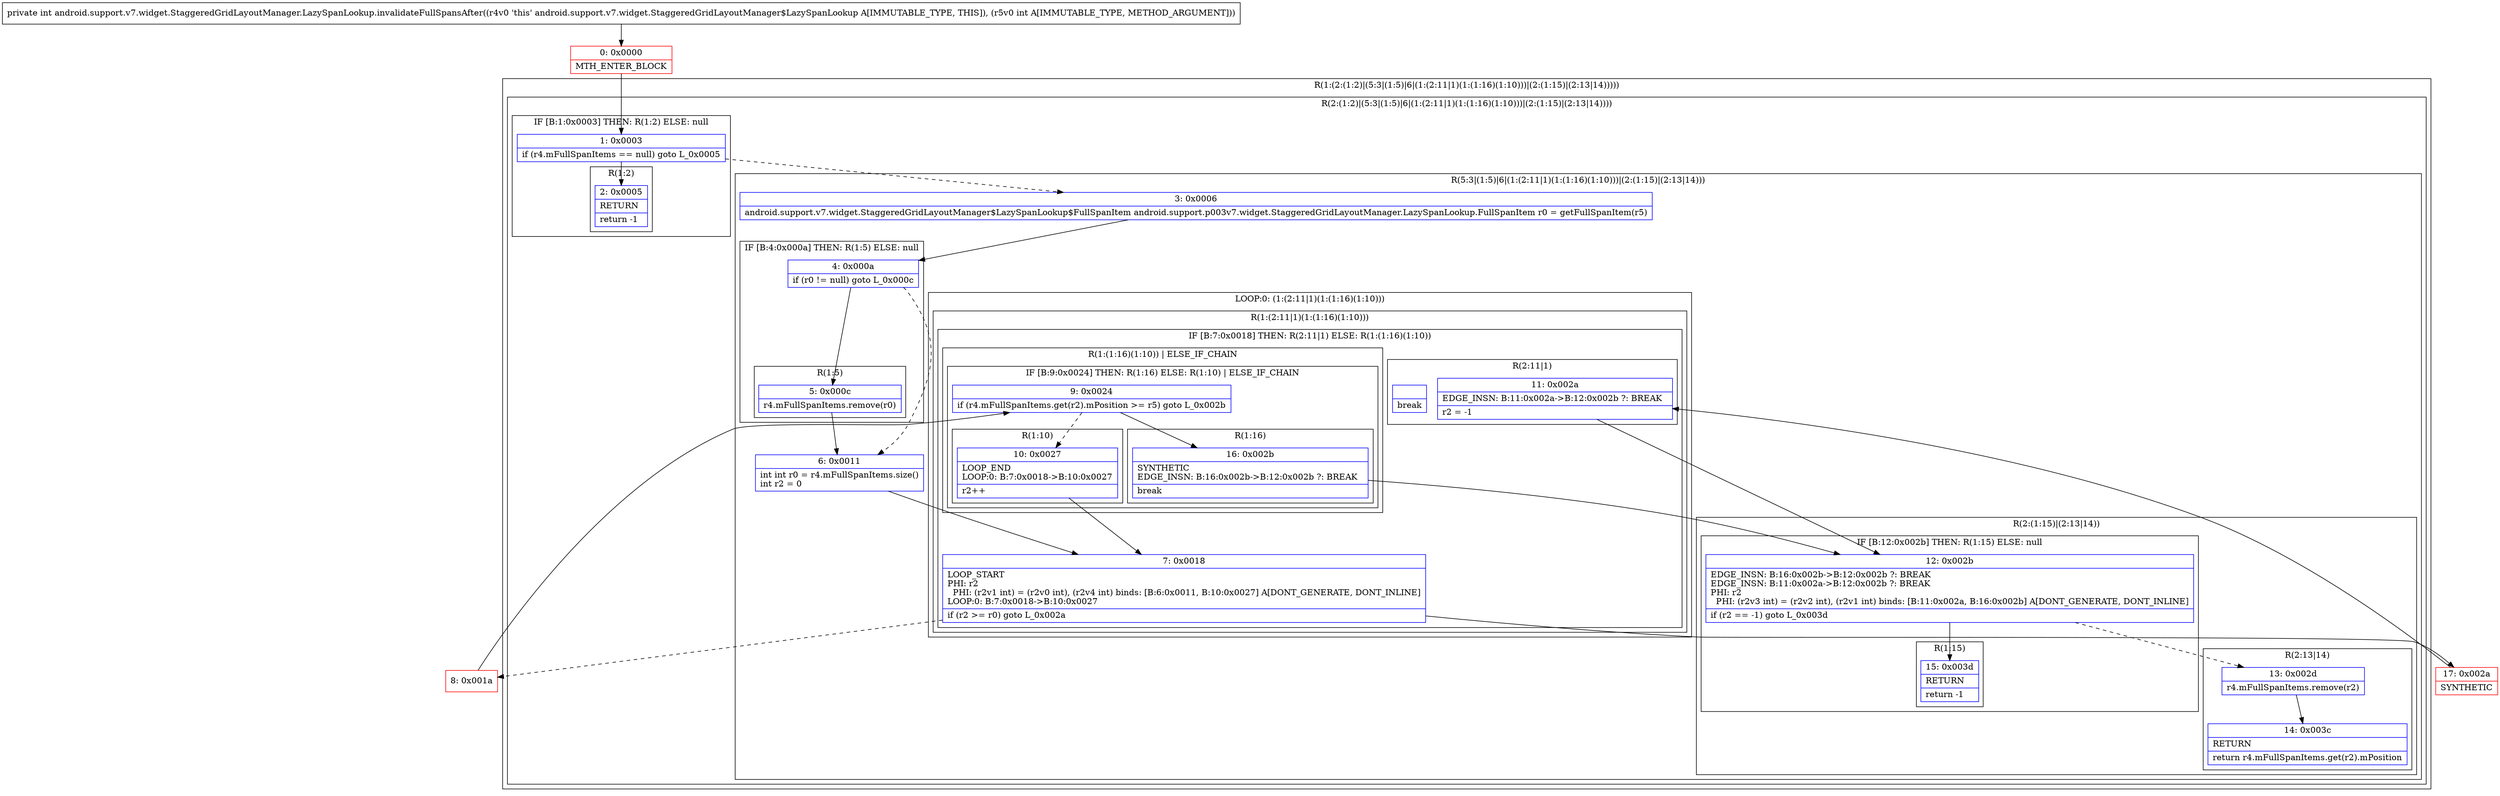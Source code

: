 digraph "CFG forandroid.support.v7.widget.StaggeredGridLayoutManager.LazySpanLookup.invalidateFullSpansAfter(I)I" {
subgraph cluster_Region_690116945 {
label = "R(1:(2:(1:2)|(5:3|(1:5)|6|(1:(2:11|1)(1:(1:16)(1:10)))|(2:(1:15)|(2:13|14)))))";
node [shape=record,color=blue];
subgraph cluster_Region_1142984202 {
label = "R(2:(1:2)|(5:3|(1:5)|6|(1:(2:11|1)(1:(1:16)(1:10)))|(2:(1:15)|(2:13|14))))";
node [shape=record,color=blue];
subgraph cluster_IfRegion_670664408 {
label = "IF [B:1:0x0003] THEN: R(1:2) ELSE: null";
node [shape=record,color=blue];
Node_1 [shape=record,label="{1\:\ 0x0003|if (r4.mFullSpanItems == null) goto L_0x0005\l}"];
subgraph cluster_Region_91937880 {
label = "R(1:2)";
node [shape=record,color=blue];
Node_2 [shape=record,label="{2\:\ 0x0005|RETURN\l|return \-1\l}"];
}
}
subgraph cluster_Region_1408861169 {
label = "R(5:3|(1:5)|6|(1:(2:11|1)(1:(1:16)(1:10)))|(2:(1:15)|(2:13|14)))";
node [shape=record,color=blue];
Node_3 [shape=record,label="{3\:\ 0x0006|android.support.v7.widget.StaggeredGridLayoutManager$LazySpanLookup$FullSpanItem android.support.p003v7.widget.StaggeredGridLayoutManager.LazySpanLookup.FullSpanItem r0 = getFullSpanItem(r5)\l}"];
subgraph cluster_IfRegion_1160284022 {
label = "IF [B:4:0x000a] THEN: R(1:5) ELSE: null";
node [shape=record,color=blue];
Node_4 [shape=record,label="{4\:\ 0x000a|if (r0 != null) goto L_0x000c\l}"];
subgraph cluster_Region_1566112133 {
label = "R(1:5)";
node [shape=record,color=blue];
Node_5 [shape=record,label="{5\:\ 0x000c|r4.mFullSpanItems.remove(r0)\l}"];
}
}
Node_6 [shape=record,label="{6\:\ 0x0011|int int r0 = r4.mFullSpanItems.size()\lint r2 = 0\l}"];
subgraph cluster_LoopRegion_1051321719 {
label = "LOOP:0: (1:(2:11|1)(1:(1:16)(1:10)))";
node [shape=record,color=blue];
subgraph cluster_Region_2117692534 {
label = "R(1:(2:11|1)(1:(1:16)(1:10)))";
node [shape=record,color=blue];
subgraph cluster_IfRegion_2124956467 {
label = "IF [B:7:0x0018] THEN: R(2:11|1) ELSE: R(1:(1:16)(1:10))";
node [shape=record,color=blue];
Node_7 [shape=record,label="{7\:\ 0x0018|LOOP_START\lPHI: r2 \l  PHI: (r2v1 int) = (r2v0 int), (r2v4 int) binds: [B:6:0x0011, B:10:0x0027] A[DONT_GENERATE, DONT_INLINE]\lLOOP:0: B:7:0x0018\-\>B:10:0x0027\l|if (r2 \>= r0) goto L_0x002a\l}"];
subgraph cluster_Region_1641132316 {
label = "R(2:11|1)";
node [shape=record,color=blue];
Node_11 [shape=record,label="{11\:\ 0x002a|EDGE_INSN: B:11:0x002a\-\>B:12:0x002b ?: BREAK  \l|r2 = \-1\l}"];
Node_InsnContainer_362674735 [shape=record,label="{|break\l}"];
}
subgraph cluster_Region_1188457688 {
label = "R(1:(1:16)(1:10)) | ELSE_IF_CHAIN\l";
node [shape=record,color=blue];
subgraph cluster_IfRegion_2051919915 {
label = "IF [B:9:0x0024] THEN: R(1:16) ELSE: R(1:10) | ELSE_IF_CHAIN\l";
node [shape=record,color=blue];
Node_9 [shape=record,label="{9\:\ 0x0024|if (r4.mFullSpanItems.get(r2).mPosition \>= r5) goto L_0x002b\l}"];
subgraph cluster_Region_925219624 {
label = "R(1:16)";
node [shape=record,color=blue];
Node_16 [shape=record,label="{16\:\ 0x002b|SYNTHETIC\lEDGE_INSN: B:16:0x002b\-\>B:12:0x002b ?: BREAK  \l|break\l}"];
}
subgraph cluster_Region_1623431527 {
label = "R(1:10)";
node [shape=record,color=blue];
Node_10 [shape=record,label="{10\:\ 0x0027|LOOP_END\lLOOP:0: B:7:0x0018\-\>B:10:0x0027\l|r2++\l}"];
}
}
}
}
}
}
subgraph cluster_Region_38419302 {
label = "R(2:(1:15)|(2:13|14))";
node [shape=record,color=blue];
subgraph cluster_IfRegion_1178645898 {
label = "IF [B:12:0x002b] THEN: R(1:15) ELSE: null";
node [shape=record,color=blue];
Node_12 [shape=record,label="{12\:\ 0x002b|EDGE_INSN: B:16:0x002b\-\>B:12:0x002b ?: BREAK  \lEDGE_INSN: B:11:0x002a\-\>B:12:0x002b ?: BREAK  \lPHI: r2 \l  PHI: (r2v3 int) = (r2v2 int), (r2v1 int) binds: [B:11:0x002a, B:16:0x002b] A[DONT_GENERATE, DONT_INLINE]\l|if (r2 == \-1) goto L_0x003d\l}"];
subgraph cluster_Region_2021455234 {
label = "R(1:15)";
node [shape=record,color=blue];
Node_15 [shape=record,label="{15\:\ 0x003d|RETURN\l|return \-1\l}"];
}
}
subgraph cluster_Region_720741647 {
label = "R(2:13|14)";
node [shape=record,color=blue];
Node_13 [shape=record,label="{13\:\ 0x002d|r4.mFullSpanItems.remove(r2)\l}"];
Node_14 [shape=record,label="{14\:\ 0x003c|RETURN\l|return r4.mFullSpanItems.get(r2).mPosition\l}"];
}
}
}
}
}
Node_0 [shape=record,color=red,label="{0\:\ 0x0000|MTH_ENTER_BLOCK\l}"];
Node_8 [shape=record,color=red,label="{8\:\ 0x001a}"];
Node_17 [shape=record,color=red,label="{17\:\ 0x002a|SYNTHETIC\l}"];
MethodNode[shape=record,label="{private int android.support.v7.widget.StaggeredGridLayoutManager.LazySpanLookup.invalidateFullSpansAfter((r4v0 'this' android.support.v7.widget.StaggeredGridLayoutManager$LazySpanLookup A[IMMUTABLE_TYPE, THIS]), (r5v0 int A[IMMUTABLE_TYPE, METHOD_ARGUMENT])) }"];
MethodNode -> Node_0;
Node_1 -> Node_2;
Node_1 -> Node_3[style=dashed];
Node_3 -> Node_4;
Node_4 -> Node_5;
Node_4 -> Node_6[style=dashed];
Node_5 -> Node_6;
Node_6 -> Node_7;
Node_7 -> Node_8[style=dashed];
Node_7 -> Node_17;
Node_11 -> Node_12;
Node_9 -> Node_10[style=dashed];
Node_9 -> Node_16;
Node_16 -> Node_12;
Node_10 -> Node_7;
Node_12 -> Node_13[style=dashed];
Node_12 -> Node_15;
Node_13 -> Node_14;
Node_0 -> Node_1;
Node_8 -> Node_9;
Node_17 -> Node_11;
}

